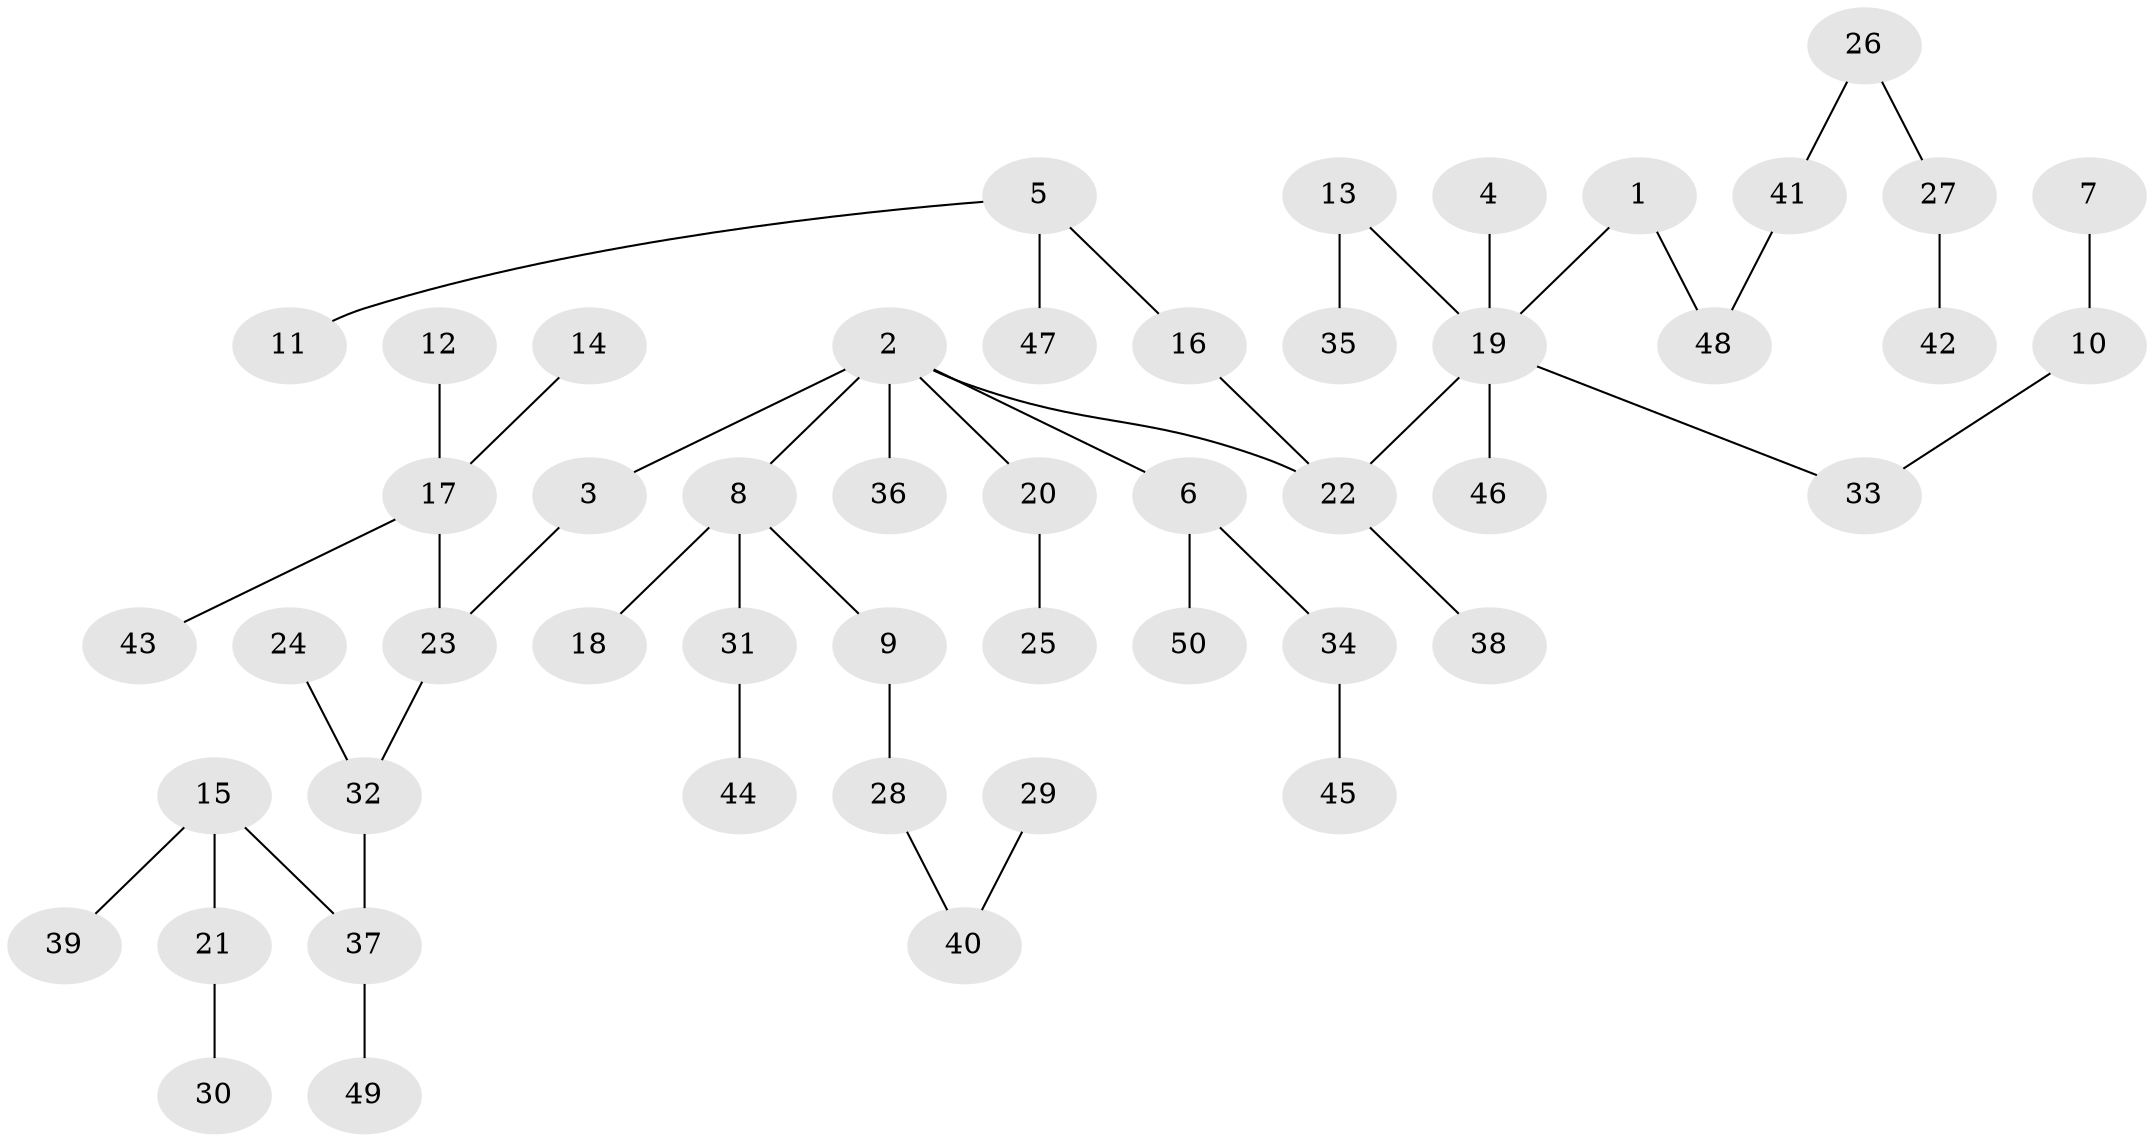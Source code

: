 // original degree distribution, {4: 0.07, 3: 0.14, 5: 0.05, 7: 0.01, 2: 0.23, 1: 0.5}
// Generated by graph-tools (version 1.1) at 2025/37/03/04/25 23:37:22]
// undirected, 50 vertices, 49 edges
graph export_dot {
  node [color=gray90,style=filled];
  1;
  2;
  3;
  4;
  5;
  6;
  7;
  8;
  9;
  10;
  11;
  12;
  13;
  14;
  15;
  16;
  17;
  18;
  19;
  20;
  21;
  22;
  23;
  24;
  25;
  26;
  27;
  28;
  29;
  30;
  31;
  32;
  33;
  34;
  35;
  36;
  37;
  38;
  39;
  40;
  41;
  42;
  43;
  44;
  45;
  46;
  47;
  48;
  49;
  50;
  1 -- 19 [weight=1.0];
  1 -- 48 [weight=1.0];
  2 -- 3 [weight=1.0];
  2 -- 6 [weight=1.0];
  2 -- 8 [weight=1.0];
  2 -- 20 [weight=1.0];
  2 -- 22 [weight=1.0];
  2 -- 36 [weight=1.0];
  3 -- 23 [weight=1.0];
  4 -- 19 [weight=1.0];
  5 -- 11 [weight=1.0];
  5 -- 16 [weight=1.0];
  5 -- 47 [weight=1.0];
  6 -- 34 [weight=1.0];
  6 -- 50 [weight=1.0];
  7 -- 10 [weight=1.0];
  8 -- 9 [weight=1.0];
  8 -- 18 [weight=1.0];
  8 -- 31 [weight=1.0];
  9 -- 28 [weight=1.0];
  10 -- 33 [weight=1.0];
  12 -- 17 [weight=1.0];
  13 -- 19 [weight=1.0];
  13 -- 35 [weight=1.0];
  14 -- 17 [weight=1.0];
  15 -- 21 [weight=1.0];
  15 -- 37 [weight=1.0];
  15 -- 39 [weight=1.0];
  16 -- 22 [weight=1.0];
  17 -- 23 [weight=1.0];
  17 -- 43 [weight=1.0];
  19 -- 22 [weight=1.0];
  19 -- 33 [weight=1.0];
  19 -- 46 [weight=1.0];
  20 -- 25 [weight=1.0];
  21 -- 30 [weight=1.0];
  22 -- 38 [weight=1.0];
  23 -- 32 [weight=1.0];
  24 -- 32 [weight=1.0];
  26 -- 27 [weight=1.0];
  26 -- 41 [weight=1.0];
  27 -- 42 [weight=1.0];
  28 -- 40 [weight=1.0];
  29 -- 40 [weight=1.0];
  31 -- 44 [weight=1.0];
  32 -- 37 [weight=1.0];
  34 -- 45 [weight=1.0];
  37 -- 49 [weight=1.0];
  41 -- 48 [weight=1.0];
}
